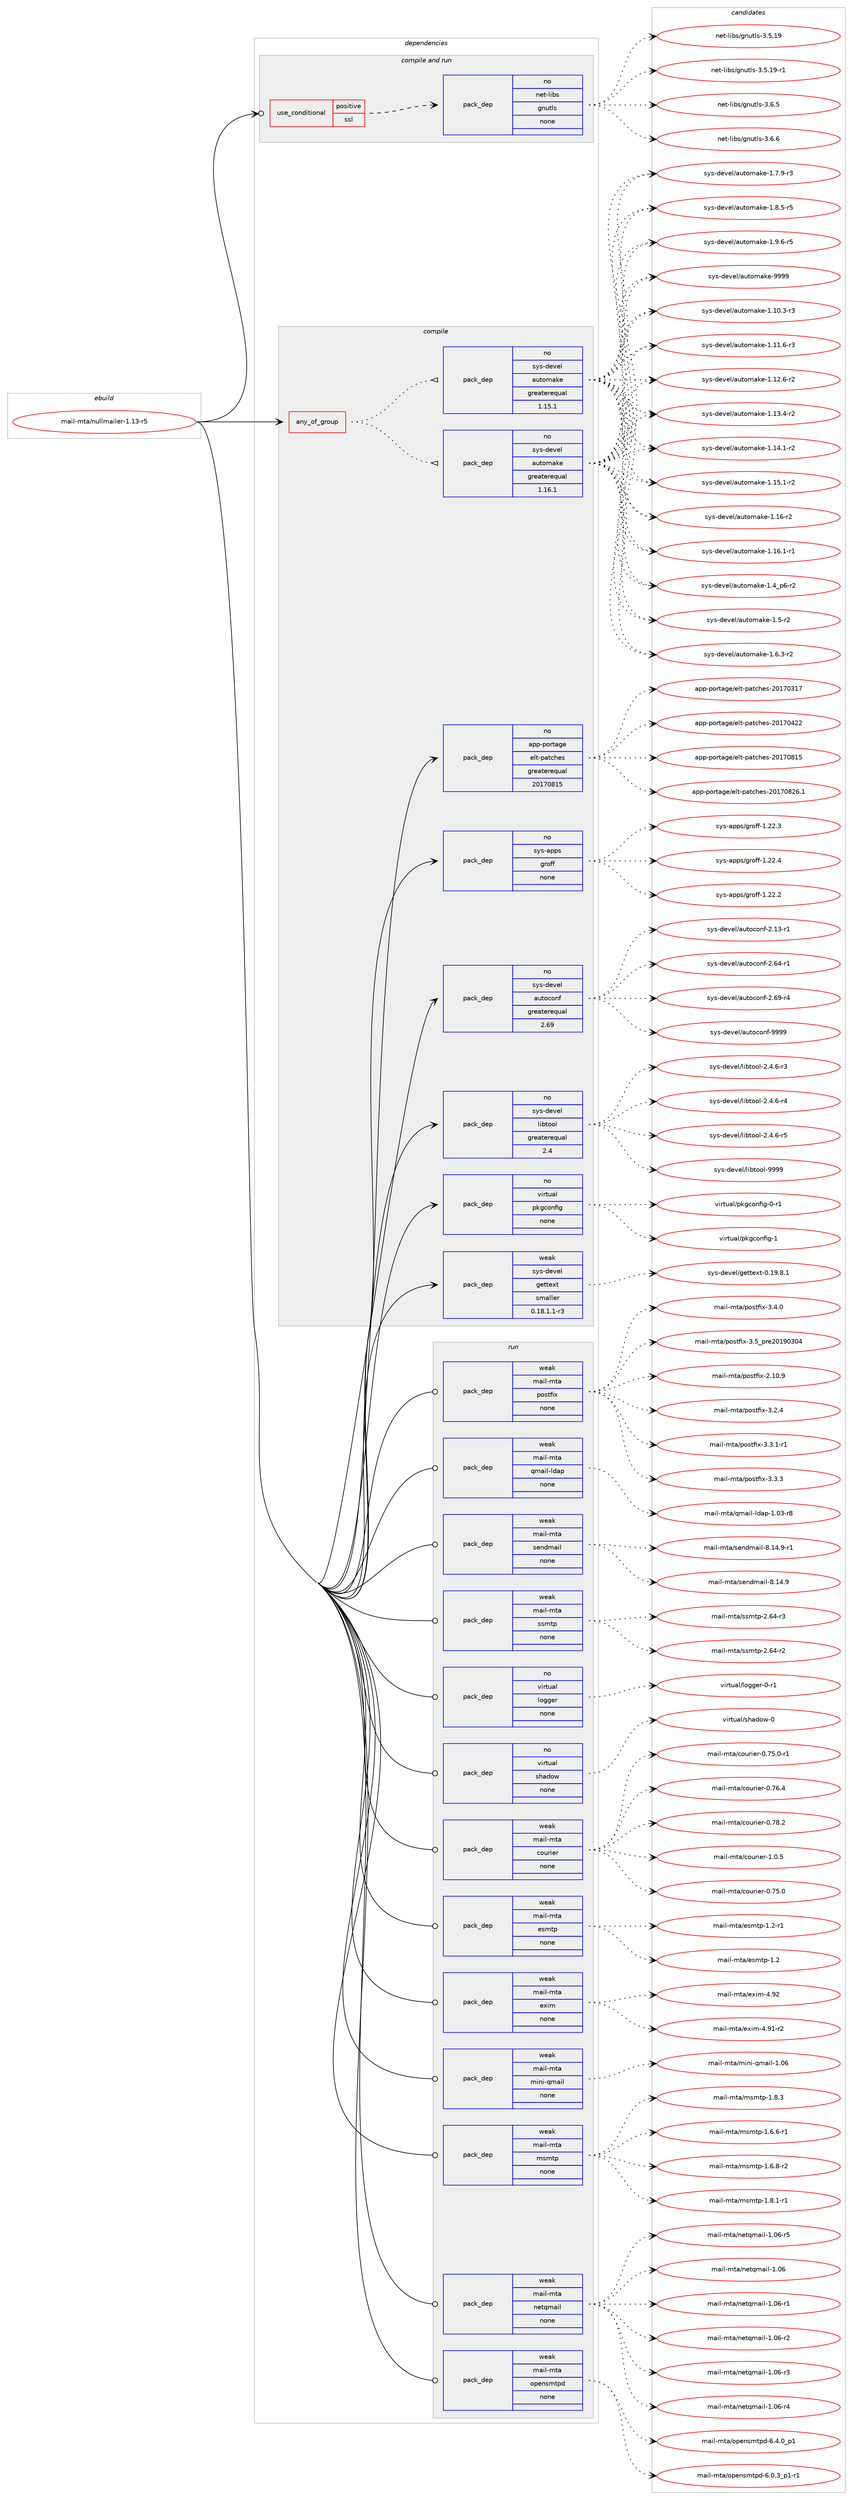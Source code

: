 digraph prolog {

# *************
# Graph options
# *************

newrank=true;
concentrate=true;
compound=true;
graph [rankdir=LR,fontname=Helvetica,fontsize=10,ranksep=1.5];#, ranksep=2.5, nodesep=0.2];
edge  [arrowhead=vee];
node  [fontname=Helvetica,fontsize=10];

# **********
# The ebuild
# **********

subgraph cluster_leftcol {
color=gray;
rank=same;
label=<<i>ebuild</i>>;
id [label="mail-mta/nullmailer-1.13-r5", color=red, width=4, href="../mail-mta/nullmailer-1.13-r5.svg"];
}

# ****************
# The dependencies
# ****************

subgraph cluster_midcol {
color=gray;
label=<<i>dependencies</i>>;
subgraph cluster_compile {
fillcolor="#eeeeee";
style=filled;
label=<<i>compile</i>>;
subgraph any24484 {
dependency1597188 [label=<<TABLE BORDER="0" CELLBORDER="1" CELLSPACING="0" CELLPADDING="4"><TR><TD CELLPADDING="10">any_of_group</TD></TR></TABLE>>, shape=none, color=red];subgraph pack1140744 {
dependency1597189 [label=<<TABLE BORDER="0" CELLBORDER="1" CELLSPACING="0" CELLPADDING="4" WIDTH="220"><TR><TD ROWSPAN="6" CELLPADDING="30">pack_dep</TD></TR><TR><TD WIDTH="110">no</TD></TR><TR><TD>sys-devel</TD></TR><TR><TD>automake</TD></TR><TR><TD>greaterequal</TD></TR><TR><TD>1.16.1</TD></TR></TABLE>>, shape=none, color=blue];
}
dependency1597188:e -> dependency1597189:w [weight=20,style="dotted",arrowhead="oinv"];
subgraph pack1140745 {
dependency1597190 [label=<<TABLE BORDER="0" CELLBORDER="1" CELLSPACING="0" CELLPADDING="4" WIDTH="220"><TR><TD ROWSPAN="6" CELLPADDING="30">pack_dep</TD></TR><TR><TD WIDTH="110">no</TD></TR><TR><TD>sys-devel</TD></TR><TR><TD>automake</TD></TR><TR><TD>greaterequal</TD></TR><TR><TD>1.15.1</TD></TR></TABLE>>, shape=none, color=blue];
}
dependency1597188:e -> dependency1597190:w [weight=20,style="dotted",arrowhead="oinv"];
}
id:e -> dependency1597188:w [weight=20,style="solid",arrowhead="vee"];
subgraph pack1140746 {
dependency1597191 [label=<<TABLE BORDER="0" CELLBORDER="1" CELLSPACING="0" CELLPADDING="4" WIDTH="220"><TR><TD ROWSPAN="6" CELLPADDING="30">pack_dep</TD></TR><TR><TD WIDTH="110">no</TD></TR><TR><TD>app-portage</TD></TR><TR><TD>elt-patches</TD></TR><TR><TD>greaterequal</TD></TR><TR><TD>20170815</TD></TR></TABLE>>, shape=none, color=blue];
}
id:e -> dependency1597191:w [weight=20,style="solid",arrowhead="vee"];
subgraph pack1140747 {
dependency1597192 [label=<<TABLE BORDER="0" CELLBORDER="1" CELLSPACING="0" CELLPADDING="4" WIDTH="220"><TR><TD ROWSPAN="6" CELLPADDING="30">pack_dep</TD></TR><TR><TD WIDTH="110">no</TD></TR><TR><TD>sys-apps</TD></TR><TR><TD>groff</TD></TR><TR><TD>none</TD></TR><TR><TD></TD></TR></TABLE>>, shape=none, color=blue];
}
id:e -> dependency1597192:w [weight=20,style="solid",arrowhead="vee"];
subgraph pack1140748 {
dependency1597193 [label=<<TABLE BORDER="0" CELLBORDER="1" CELLSPACING="0" CELLPADDING="4" WIDTH="220"><TR><TD ROWSPAN="6" CELLPADDING="30">pack_dep</TD></TR><TR><TD WIDTH="110">no</TD></TR><TR><TD>sys-devel</TD></TR><TR><TD>autoconf</TD></TR><TR><TD>greaterequal</TD></TR><TR><TD>2.69</TD></TR></TABLE>>, shape=none, color=blue];
}
id:e -> dependency1597193:w [weight=20,style="solid",arrowhead="vee"];
subgraph pack1140749 {
dependency1597194 [label=<<TABLE BORDER="0" CELLBORDER="1" CELLSPACING="0" CELLPADDING="4" WIDTH="220"><TR><TD ROWSPAN="6" CELLPADDING="30">pack_dep</TD></TR><TR><TD WIDTH="110">no</TD></TR><TR><TD>sys-devel</TD></TR><TR><TD>libtool</TD></TR><TR><TD>greaterequal</TD></TR><TR><TD>2.4</TD></TR></TABLE>>, shape=none, color=blue];
}
id:e -> dependency1597194:w [weight=20,style="solid",arrowhead="vee"];
subgraph pack1140750 {
dependency1597195 [label=<<TABLE BORDER="0" CELLBORDER="1" CELLSPACING="0" CELLPADDING="4" WIDTH="220"><TR><TD ROWSPAN="6" CELLPADDING="30">pack_dep</TD></TR><TR><TD WIDTH="110">no</TD></TR><TR><TD>virtual</TD></TR><TR><TD>pkgconfig</TD></TR><TR><TD>none</TD></TR><TR><TD></TD></TR></TABLE>>, shape=none, color=blue];
}
id:e -> dependency1597195:w [weight=20,style="solid",arrowhead="vee"];
subgraph pack1140751 {
dependency1597196 [label=<<TABLE BORDER="0" CELLBORDER="1" CELLSPACING="0" CELLPADDING="4" WIDTH="220"><TR><TD ROWSPAN="6" CELLPADDING="30">pack_dep</TD></TR><TR><TD WIDTH="110">weak</TD></TR><TR><TD>sys-devel</TD></TR><TR><TD>gettext</TD></TR><TR><TD>smaller</TD></TR><TR><TD>0.18.1.1-r3</TD></TR></TABLE>>, shape=none, color=blue];
}
id:e -> dependency1597196:w [weight=20,style="solid",arrowhead="vee"];
}
subgraph cluster_compileandrun {
fillcolor="#eeeeee";
style=filled;
label=<<i>compile and run</i>>;
subgraph cond431314 {
dependency1597197 [label=<<TABLE BORDER="0" CELLBORDER="1" CELLSPACING="0" CELLPADDING="4"><TR><TD ROWSPAN="3" CELLPADDING="10">use_conditional</TD></TR><TR><TD>positive</TD></TR><TR><TD>ssl</TD></TR></TABLE>>, shape=none, color=red];
subgraph pack1140752 {
dependency1597198 [label=<<TABLE BORDER="0" CELLBORDER="1" CELLSPACING="0" CELLPADDING="4" WIDTH="220"><TR><TD ROWSPAN="6" CELLPADDING="30">pack_dep</TD></TR><TR><TD WIDTH="110">no</TD></TR><TR><TD>net-libs</TD></TR><TR><TD>gnutls</TD></TR><TR><TD>none</TD></TR><TR><TD></TD></TR></TABLE>>, shape=none, color=blue];
}
dependency1597197:e -> dependency1597198:w [weight=20,style="dashed",arrowhead="vee"];
}
id:e -> dependency1597197:w [weight=20,style="solid",arrowhead="odotvee"];
}
subgraph cluster_run {
fillcolor="#eeeeee";
style=filled;
label=<<i>run</i>>;
subgraph pack1140753 {
dependency1597199 [label=<<TABLE BORDER="0" CELLBORDER="1" CELLSPACING="0" CELLPADDING="4" WIDTH="220"><TR><TD ROWSPAN="6" CELLPADDING="30">pack_dep</TD></TR><TR><TD WIDTH="110">no</TD></TR><TR><TD>virtual</TD></TR><TR><TD>logger</TD></TR><TR><TD>none</TD></TR><TR><TD></TD></TR></TABLE>>, shape=none, color=blue];
}
id:e -> dependency1597199:w [weight=20,style="solid",arrowhead="odot"];
subgraph pack1140754 {
dependency1597200 [label=<<TABLE BORDER="0" CELLBORDER="1" CELLSPACING="0" CELLPADDING="4" WIDTH="220"><TR><TD ROWSPAN="6" CELLPADDING="30">pack_dep</TD></TR><TR><TD WIDTH="110">no</TD></TR><TR><TD>virtual</TD></TR><TR><TD>shadow</TD></TR><TR><TD>none</TD></TR><TR><TD></TD></TR></TABLE>>, shape=none, color=blue];
}
id:e -> dependency1597200:w [weight=20,style="solid",arrowhead="odot"];
subgraph pack1140755 {
dependency1597201 [label=<<TABLE BORDER="0" CELLBORDER="1" CELLSPACING="0" CELLPADDING="4" WIDTH="220"><TR><TD ROWSPAN="6" CELLPADDING="30">pack_dep</TD></TR><TR><TD WIDTH="110">weak</TD></TR><TR><TD>mail-mta</TD></TR><TR><TD>courier</TD></TR><TR><TD>none</TD></TR><TR><TD></TD></TR></TABLE>>, shape=none, color=blue];
}
id:e -> dependency1597201:w [weight=20,style="solid",arrowhead="odot"];
subgraph pack1140756 {
dependency1597202 [label=<<TABLE BORDER="0" CELLBORDER="1" CELLSPACING="0" CELLPADDING="4" WIDTH="220"><TR><TD ROWSPAN="6" CELLPADDING="30">pack_dep</TD></TR><TR><TD WIDTH="110">weak</TD></TR><TR><TD>mail-mta</TD></TR><TR><TD>esmtp</TD></TR><TR><TD>none</TD></TR><TR><TD></TD></TR></TABLE>>, shape=none, color=blue];
}
id:e -> dependency1597202:w [weight=20,style="solid",arrowhead="odot"];
subgraph pack1140757 {
dependency1597203 [label=<<TABLE BORDER="0" CELLBORDER="1" CELLSPACING="0" CELLPADDING="4" WIDTH="220"><TR><TD ROWSPAN="6" CELLPADDING="30">pack_dep</TD></TR><TR><TD WIDTH="110">weak</TD></TR><TR><TD>mail-mta</TD></TR><TR><TD>exim</TD></TR><TR><TD>none</TD></TR><TR><TD></TD></TR></TABLE>>, shape=none, color=blue];
}
id:e -> dependency1597203:w [weight=20,style="solid",arrowhead="odot"];
subgraph pack1140758 {
dependency1597204 [label=<<TABLE BORDER="0" CELLBORDER="1" CELLSPACING="0" CELLPADDING="4" WIDTH="220"><TR><TD ROWSPAN="6" CELLPADDING="30">pack_dep</TD></TR><TR><TD WIDTH="110">weak</TD></TR><TR><TD>mail-mta</TD></TR><TR><TD>mini-qmail</TD></TR><TR><TD>none</TD></TR><TR><TD></TD></TR></TABLE>>, shape=none, color=blue];
}
id:e -> dependency1597204:w [weight=20,style="solid",arrowhead="odot"];
subgraph pack1140759 {
dependency1597205 [label=<<TABLE BORDER="0" CELLBORDER="1" CELLSPACING="0" CELLPADDING="4" WIDTH="220"><TR><TD ROWSPAN="6" CELLPADDING="30">pack_dep</TD></TR><TR><TD WIDTH="110">weak</TD></TR><TR><TD>mail-mta</TD></TR><TR><TD>msmtp</TD></TR><TR><TD>none</TD></TR><TR><TD></TD></TR></TABLE>>, shape=none, color=blue];
}
id:e -> dependency1597205:w [weight=20,style="solid",arrowhead="odot"];
subgraph pack1140760 {
dependency1597206 [label=<<TABLE BORDER="0" CELLBORDER="1" CELLSPACING="0" CELLPADDING="4" WIDTH="220"><TR><TD ROWSPAN="6" CELLPADDING="30">pack_dep</TD></TR><TR><TD WIDTH="110">weak</TD></TR><TR><TD>mail-mta</TD></TR><TR><TD>netqmail</TD></TR><TR><TD>none</TD></TR><TR><TD></TD></TR></TABLE>>, shape=none, color=blue];
}
id:e -> dependency1597206:w [weight=20,style="solid",arrowhead="odot"];
subgraph pack1140761 {
dependency1597207 [label=<<TABLE BORDER="0" CELLBORDER="1" CELLSPACING="0" CELLPADDING="4" WIDTH="220"><TR><TD ROWSPAN="6" CELLPADDING="30">pack_dep</TD></TR><TR><TD WIDTH="110">weak</TD></TR><TR><TD>mail-mta</TD></TR><TR><TD>opensmtpd</TD></TR><TR><TD>none</TD></TR><TR><TD></TD></TR></TABLE>>, shape=none, color=blue];
}
id:e -> dependency1597207:w [weight=20,style="solid",arrowhead="odot"];
subgraph pack1140762 {
dependency1597208 [label=<<TABLE BORDER="0" CELLBORDER="1" CELLSPACING="0" CELLPADDING="4" WIDTH="220"><TR><TD ROWSPAN="6" CELLPADDING="30">pack_dep</TD></TR><TR><TD WIDTH="110">weak</TD></TR><TR><TD>mail-mta</TD></TR><TR><TD>postfix</TD></TR><TR><TD>none</TD></TR><TR><TD></TD></TR></TABLE>>, shape=none, color=blue];
}
id:e -> dependency1597208:w [weight=20,style="solid",arrowhead="odot"];
subgraph pack1140763 {
dependency1597209 [label=<<TABLE BORDER="0" CELLBORDER="1" CELLSPACING="0" CELLPADDING="4" WIDTH="220"><TR><TD ROWSPAN="6" CELLPADDING="30">pack_dep</TD></TR><TR><TD WIDTH="110">weak</TD></TR><TR><TD>mail-mta</TD></TR><TR><TD>qmail-ldap</TD></TR><TR><TD>none</TD></TR><TR><TD></TD></TR></TABLE>>, shape=none, color=blue];
}
id:e -> dependency1597209:w [weight=20,style="solid",arrowhead="odot"];
subgraph pack1140764 {
dependency1597210 [label=<<TABLE BORDER="0" CELLBORDER="1" CELLSPACING="0" CELLPADDING="4" WIDTH="220"><TR><TD ROWSPAN="6" CELLPADDING="30">pack_dep</TD></TR><TR><TD WIDTH="110">weak</TD></TR><TR><TD>mail-mta</TD></TR><TR><TD>sendmail</TD></TR><TR><TD>none</TD></TR><TR><TD></TD></TR></TABLE>>, shape=none, color=blue];
}
id:e -> dependency1597210:w [weight=20,style="solid",arrowhead="odot"];
subgraph pack1140765 {
dependency1597211 [label=<<TABLE BORDER="0" CELLBORDER="1" CELLSPACING="0" CELLPADDING="4" WIDTH="220"><TR><TD ROWSPAN="6" CELLPADDING="30">pack_dep</TD></TR><TR><TD WIDTH="110">weak</TD></TR><TR><TD>mail-mta</TD></TR><TR><TD>ssmtp</TD></TR><TR><TD>none</TD></TR><TR><TD></TD></TR></TABLE>>, shape=none, color=blue];
}
id:e -> dependency1597211:w [weight=20,style="solid",arrowhead="odot"];
}
}

# **************
# The candidates
# **************

subgraph cluster_choices {
rank=same;
color=gray;
label=<<i>candidates</i>>;

subgraph choice1140744 {
color=black;
nodesep=1;
choice11512111545100101118101108479711711611110997107101454946494846514511451 [label="sys-devel/automake-1.10.3-r3", color=red, width=4,href="../sys-devel/automake-1.10.3-r3.svg"];
choice11512111545100101118101108479711711611110997107101454946494946544511451 [label="sys-devel/automake-1.11.6-r3", color=red, width=4,href="../sys-devel/automake-1.11.6-r3.svg"];
choice11512111545100101118101108479711711611110997107101454946495046544511450 [label="sys-devel/automake-1.12.6-r2", color=red, width=4,href="../sys-devel/automake-1.12.6-r2.svg"];
choice11512111545100101118101108479711711611110997107101454946495146524511450 [label="sys-devel/automake-1.13.4-r2", color=red, width=4,href="../sys-devel/automake-1.13.4-r2.svg"];
choice11512111545100101118101108479711711611110997107101454946495246494511450 [label="sys-devel/automake-1.14.1-r2", color=red, width=4,href="../sys-devel/automake-1.14.1-r2.svg"];
choice11512111545100101118101108479711711611110997107101454946495346494511450 [label="sys-devel/automake-1.15.1-r2", color=red, width=4,href="../sys-devel/automake-1.15.1-r2.svg"];
choice1151211154510010111810110847971171161111099710710145494649544511450 [label="sys-devel/automake-1.16-r2", color=red, width=4,href="../sys-devel/automake-1.16-r2.svg"];
choice11512111545100101118101108479711711611110997107101454946495446494511449 [label="sys-devel/automake-1.16.1-r1", color=red, width=4,href="../sys-devel/automake-1.16.1-r1.svg"];
choice115121115451001011181011084797117116111109971071014549465295112544511450 [label="sys-devel/automake-1.4_p6-r2", color=red, width=4,href="../sys-devel/automake-1.4_p6-r2.svg"];
choice11512111545100101118101108479711711611110997107101454946534511450 [label="sys-devel/automake-1.5-r2", color=red, width=4,href="../sys-devel/automake-1.5-r2.svg"];
choice115121115451001011181011084797117116111109971071014549465446514511450 [label="sys-devel/automake-1.6.3-r2", color=red, width=4,href="../sys-devel/automake-1.6.3-r2.svg"];
choice115121115451001011181011084797117116111109971071014549465546574511451 [label="sys-devel/automake-1.7.9-r3", color=red, width=4,href="../sys-devel/automake-1.7.9-r3.svg"];
choice115121115451001011181011084797117116111109971071014549465646534511453 [label="sys-devel/automake-1.8.5-r5", color=red, width=4,href="../sys-devel/automake-1.8.5-r5.svg"];
choice115121115451001011181011084797117116111109971071014549465746544511453 [label="sys-devel/automake-1.9.6-r5", color=red, width=4,href="../sys-devel/automake-1.9.6-r5.svg"];
choice115121115451001011181011084797117116111109971071014557575757 [label="sys-devel/automake-9999", color=red, width=4,href="../sys-devel/automake-9999.svg"];
dependency1597189:e -> choice11512111545100101118101108479711711611110997107101454946494846514511451:w [style=dotted,weight="100"];
dependency1597189:e -> choice11512111545100101118101108479711711611110997107101454946494946544511451:w [style=dotted,weight="100"];
dependency1597189:e -> choice11512111545100101118101108479711711611110997107101454946495046544511450:w [style=dotted,weight="100"];
dependency1597189:e -> choice11512111545100101118101108479711711611110997107101454946495146524511450:w [style=dotted,weight="100"];
dependency1597189:e -> choice11512111545100101118101108479711711611110997107101454946495246494511450:w [style=dotted,weight="100"];
dependency1597189:e -> choice11512111545100101118101108479711711611110997107101454946495346494511450:w [style=dotted,weight="100"];
dependency1597189:e -> choice1151211154510010111810110847971171161111099710710145494649544511450:w [style=dotted,weight="100"];
dependency1597189:e -> choice11512111545100101118101108479711711611110997107101454946495446494511449:w [style=dotted,weight="100"];
dependency1597189:e -> choice115121115451001011181011084797117116111109971071014549465295112544511450:w [style=dotted,weight="100"];
dependency1597189:e -> choice11512111545100101118101108479711711611110997107101454946534511450:w [style=dotted,weight="100"];
dependency1597189:e -> choice115121115451001011181011084797117116111109971071014549465446514511450:w [style=dotted,weight="100"];
dependency1597189:e -> choice115121115451001011181011084797117116111109971071014549465546574511451:w [style=dotted,weight="100"];
dependency1597189:e -> choice115121115451001011181011084797117116111109971071014549465646534511453:w [style=dotted,weight="100"];
dependency1597189:e -> choice115121115451001011181011084797117116111109971071014549465746544511453:w [style=dotted,weight="100"];
dependency1597189:e -> choice115121115451001011181011084797117116111109971071014557575757:w [style=dotted,weight="100"];
}
subgraph choice1140745 {
color=black;
nodesep=1;
choice11512111545100101118101108479711711611110997107101454946494846514511451 [label="sys-devel/automake-1.10.3-r3", color=red, width=4,href="../sys-devel/automake-1.10.3-r3.svg"];
choice11512111545100101118101108479711711611110997107101454946494946544511451 [label="sys-devel/automake-1.11.6-r3", color=red, width=4,href="../sys-devel/automake-1.11.6-r3.svg"];
choice11512111545100101118101108479711711611110997107101454946495046544511450 [label="sys-devel/automake-1.12.6-r2", color=red, width=4,href="../sys-devel/automake-1.12.6-r2.svg"];
choice11512111545100101118101108479711711611110997107101454946495146524511450 [label="sys-devel/automake-1.13.4-r2", color=red, width=4,href="../sys-devel/automake-1.13.4-r2.svg"];
choice11512111545100101118101108479711711611110997107101454946495246494511450 [label="sys-devel/automake-1.14.1-r2", color=red, width=4,href="../sys-devel/automake-1.14.1-r2.svg"];
choice11512111545100101118101108479711711611110997107101454946495346494511450 [label="sys-devel/automake-1.15.1-r2", color=red, width=4,href="../sys-devel/automake-1.15.1-r2.svg"];
choice1151211154510010111810110847971171161111099710710145494649544511450 [label="sys-devel/automake-1.16-r2", color=red, width=4,href="../sys-devel/automake-1.16-r2.svg"];
choice11512111545100101118101108479711711611110997107101454946495446494511449 [label="sys-devel/automake-1.16.1-r1", color=red, width=4,href="../sys-devel/automake-1.16.1-r1.svg"];
choice115121115451001011181011084797117116111109971071014549465295112544511450 [label="sys-devel/automake-1.4_p6-r2", color=red, width=4,href="../sys-devel/automake-1.4_p6-r2.svg"];
choice11512111545100101118101108479711711611110997107101454946534511450 [label="sys-devel/automake-1.5-r2", color=red, width=4,href="../sys-devel/automake-1.5-r2.svg"];
choice115121115451001011181011084797117116111109971071014549465446514511450 [label="sys-devel/automake-1.6.3-r2", color=red, width=4,href="../sys-devel/automake-1.6.3-r2.svg"];
choice115121115451001011181011084797117116111109971071014549465546574511451 [label="sys-devel/automake-1.7.9-r3", color=red, width=4,href="../sys-devel/automake-1.7.9-r3.svg"];
choice115121115451001011181011084797117116111109971071014549465646534511453 [label="sys-devel/automake-1.8.5-r5", color=red, width=4,href="../sys-devel/automake-1.8.5-r5.svg"];
choice115121115451001011181011084797117116111109971071014549465746544511453 [label="sys-devel/automake-1.9.6-r5", color=red, width=4,href="../sys-devel/automake-1.9.6-r5.svg"];
choice115121115451001011181011084797117116111109971071014557575757 [label="sys-devel/automake-9999", color=red, width=4,href="../sys-devel/automake-9999.svg"];
dependency1597190:e -> choice11512111545100101118101108479711711611110997107101454946494846514511451:w [style=dotted,weight="100"];
dependency1597190:e -> choice11512111545100101118101108479711711611110997107101454946494946544511451:w [style=dotted,weight="100"];
dependency1597190:e -> choice11512111545100101118101108479711711611110997107101454946495046544511450:w [style=dotted,weight="100"];
dependency1597190:e -> choice11512111545100101118101108479711711611110997107101454946495146524511450:w [style=dotted,weight="100"];
dependency1597190:e -> choice11512111545100101118101108479711711611110997107101454946495246494511450:w [style=dotted,weight="100"];
dependency1597190:e -> choice11512111545100101118101108479711711611110997107101454946495346494511450:w [style=dotted,weight="100"];
dependency1597190:e -> choice1151211154510010111810110847971171161111099710710145494649544511450:w [style=dotted,weight="100"];
dependency1597190:e -> choice11512111545100101118101108479711711611110997107101454946495446494511449:w [style=dotted,weight="100"];
dependency1597190:e -> choice115121115451001011181011084797117116111109971071014549465295112544511450:w [style=dotted,weight="100"];
dependency1597190:e -> choice11512111545100101118101108479711711611110997107101454946534511450:w [style=dotted,weight="100"];
dependency1597190:e -> choice115121115451001011181011084797117116111109971071014549465446514511450:w [style=dotted,weight="100"];
dependency1597190:e -> choice115121115451001011181011084797117116111109971071014549465546574511451:w [style=dotted,weight="100"];
dependency1597190:e -> choice115121115451001011181011084797117116111109971071014549465646534511453:w [style=dotted,weight="100"];
dependency1597190:e -> choice115121115451001011181011084797117116111109971071014549465746544511453:w [style=dotted,weight="100"];
dependency1597190:e -> choice115121115451001011181011084797117116111109971071014557575757:w [style=dotted,weight="100"];
}
subgraph choice1140746 {
color=black;
nodesep=1;
choice97112112451121111141169710310147101108116451129711699104101115455048495548514955 [label="app-portage/elt-patches-20170317", color=red, width=4,href="../app-portage/elt-patches-20170317.svg"];
choice97112112451121111141169710310147101108116451129711699104101115455048495548525050 [label="app-portage/elt-patches-20170422", color=red, width=4,href="../app-portage/elt-patches-20170422.svg"];
choice97112112451121111141169710310147101108116451129711699104101115455048495548564953 [label="app-portage/elt-patches-20170815", color=red, width=4,href="../app-portage/elt-patches-20170815.svg"];
choice971121124511211111411697103101471011081164511297116991041011154550484955485650544649 [label="app-portage/elt-patches-20170826.1", color=red, width=4,href="../app-portage/elt-patches-20170826.1.svg"];
dependency1597191:e -> choice97112112451121111141169710310147101108116451129711699104101115455048495548514955:w [style=dotted,weight="100"];
dependency1597191:e -> choice97112112451121111141169710310147101108116451129711699104101115455048495548525050:w [style=dotted,weight="100"];
dependency1597191:e -> choice97112112451121111141169710310147101108116451129711699104101115455048495548564953:w [style=dotted,weight="100"];
dependency1597191:e -> choice971121124511211111411697103101471011081164511297116991041011154550484955485650544649:w [style=dotted,weight="100"];
}
subgraph choice1140747 {
color=black;
nodesep=1;
choice11512111545971121121154710311411110210245494650504650 [label="sys-apps/groff-1.22.2", color=red, width=4,href="../sys-apps/groff-1.22.2.svg"];
choice11512111545971121121154710311411110210245494650504651 [label="sys-apps/groff-1.22.3", color=red, width=4,href="../sys-apps/groff-1.22.3.svg"];
choice11512111545971121121154710311411110210245494650504652 [label="sys-apps/groff-1.22.4", color=red, width=4,href="../sys-apps/groff-1.22.4.svg"];
dependency1597192:e -> choice11512111545971121121154710311411110210245494650504650:w [style=dotted,weight="100"];
dependency1597192:e -> choice11512111545971121121154710311411110210245494650504651:w [style=dotted,weight="100"];
dependency1597192:e -> choice11512111545971121121154710311411110210245494650504652:w [style=dotted,weight="100"];
}
subgraph choice1140748 {
color=black;
nodesep=1;
choice1151211154510010111810110847971171161119911111010245504649514511449 [label="sys-devel/autoconf-2.13-r1", color=red, width=4,href="../sys-devel/autoconf-2.13-r1.svg"];
choice1151211154510010111810110847971171161119911111010245504654524511449 [label="sys-devel/autoconf-2.64-r1", color=red, width=4,href="../sys-devel/autoconf-2.64-r1.svg"];
choice1151211154510010111810110847971171161119911111010245504654574511452 [label="sys-devel/autoconf-2.69-r4", color=red, width=4,href="../sys-devel/autoconf-2.69-r4.svg"];
choice115121115451001011181011084797117116111991111101024557575757 [label="sys-devel/autoconf-9999", color=red, width=4,href="../sys-devel/autoconf-9999.svg"];
dependency1597193:e -> choice1151211154510010111810110847971171161119911111010245504649514511449:w [style=dotted,weight="100"];
dependency1597193:e -> choice1151211154510010111810110847971171161119911111010245504654524511449:w [style=dotted,weight="100"];
dependency1597193:e -> choice1151211154510010111810110847971171161119911111010245504654574511452:w [style=dotted,weight="100"];
dependency1597193:e -> choice115121115451001011181011084797117116111991111101024557575757:w [style=dotted,weight="100"];
}
subgraph choice1140749 {
color=black;
nodesep=1;
choice1151211154510010111810110847108105981161111111084550465246544511451 [label="sys-devel/libtool-2.4.6-r3", color=red, width=4,href="../sys-devel/libtool-2.4.6-r3.svg"];
choice1151211154510010111810110847108105981161111111084550465246544511452 [label="sys-devel/libtool-2.4.6-r4", color=red, width=4,href="../sys-devel/libtool-2.4.6-r4.svg"];
choice1151211154510010111810110847108105981161111111084550465246544511453 [label="sys-devel/libtool-2.4.6-r5", color=red, width=4,href="../sys-devel/libtool-2.4.6-r5.svg"];
choice1151211154510010111810110847108105981161111111084557575757 [label="sys-devel/libtool-9999", color=red, width=4,href="../sys-devel/libtool-9999.svg"];
dependency1597194:e -> choice1151211154510010111810110847108105981161111111084550465246544511451:w [style=dotted,weight="100"];
dependency1597194:e -> choice1151211154510010111810110847108105981161111111084550465246544511452:w [style=dotted,weight="100"];
dependency1597194:e -> choice1151211154510010111810110847108105981161111111084550465246544511453:w [style=dotted,weight="100"];
dependency1597194:e -> choice1151211154510010111810110847108105981161111111084557575757:w [style=dotted,weight="100"];
}
subgraph choice1140750 {
color=black;
nodesep=1;
choice11810511411611797108471121071039911111010210510345484511449 [label="virtual/pkgconfig-0-r1", color=red, width=4,href="../virtual/pkgconfig-0-r1.svg"];
choice1181051141161179710847112107103991111101021051034549 [label="virtual/pkgconfig-1", color=red, width=4,href="../virtual/pkgconfig-1.svg"];
dependency1597195:e -> choice11810511411611797108471121071039911111010210510345484511449:w [style=dotted,weight="100"];
dependency1597195:e -> choice1181051141161179710847112107103991111101021051034549:w [style=dotted,weight="100"];
}
subgraph choice1140751 {
color=black;
nodesep=1;
choice1151211154510010111810110847103101116116101120116454846495746564649 [label="sys-devel/gettext-0.19.8.1", color=red, width=4,href="../sys-devel/gettext-0.19.8.1.svg"];
dependency1597196:e -> choice1151211154510010111810110847103101116116101120116454846495746564649:w [style=dotted,weight="100"];
}
subgraph choice1140752 {
color=black;
nodesep=1;
choice11010111645108105981154710311011711610811545514653464957 [label="net-libs/gnutls-3.5.19", color=red, width=4,href="../net-libs/gnutls-3.5.19.svg"];
choice110101116451081059811547103110117116108115455146534649574511449 [label="net-libs/gnutls-3.5.19-r1", color=red, width=4,href="../net-libs/gnutls-3.5.19-r1.svg"];
choice110101116451081059811547103110117116108115455146544653 [label="net-libs/gnutls-3.6.5", color=red, width=4,href="../net-libs/gnutls-3.6.5.svg"];
choice110101116451081059811547103110117116108115455146544654 [label="net-libs/gnutls-3.6.6", color=red, width=4,href="../net-libs/gnutls-3.6.6.svg"];
dependency1597198:e -> choice11010111645108105981154710311011711610811545514653464957:w [style=dotted,weight="100"];
dependency1597198:e -> choice110101116451081059811547103110117116108115455146534649574511449:w [style=dotted,weight="100"];
dependency1597198:e -> choice110101116451081059811547103110117116108115455146544653:w [style=dotted,weight="100"];
dependency1597198:e -> choice110101116451081059811547103110117116108115455146544654:w [style=dotted,weight="100"];
}
subgraph choice1140753 {
color=black;
nodesep=1;
choice118105114116117971084710811110310310111445484511449 [label="virtual/logger-0-r1", color=red, width=4,href="../virtual/logger-0-r1.svg"];
dependency1597199:e -> choice118105114116117971084710811110310310111445484511449:w [style=dotted,weight="100"];
}
subgraph choice1140754 {
color=black;
nodesep=1;
choice1181051141161179710847115104971001111194548 [label="virtual/shadow-0", color=red, width=4,href="../virtual/shadow-0.svg"];
dependency1597200:e -> choice1181051141161179710847115104971001111194548:w [style=dotted,weight="100"];
}
subgraph choice1140755 {
color=black;
nodesep=1;
choice109971051084510911697479911111711410510111445484655534648 [label="mail-mta/courier-0.75.0", color=red, width=4,href="../mail-mta/courier-0.75.0.svg"];
choice1099710510845109116974799111117114105101114454846555346484511449 [label="mail-mta/courier-0.75.0-r1", color=red, width=4,href="../mail-mta/courier-0.75.0-r1.svg"];
choice109971051084510911697479911111711410510111445484655544652 [label="mail-mta/courier-0.76.4", color=red, width=4,href="../mail-mta/courier-0.76.4.svg"];
choice109971051084510911697479911111711410510111445484655564650 [label="mail-mta/courier-0.78.2", color=red, width=4,href="../mail-mta/courier-0.78.2.svg"];
choice1099710510845109116974799111117114105101114454946484653 [label="mail-mta/courier-1.0.5", color=red, width=4,href="../mail-mta/courier-1.0.5.svg"];
dependency1597201:e -> choice109971051084510911697479911111711410510111445484655534648:w [style=dotted,weight="100"];
dependency1597201:e -> choice1099710510845109116974799111117114105101114454846555346484511449:w [style=dotted,weight="100"];
dependency1597201:e -> choice109971051084510911697479911111711410510111445484655544652:w [style=dotted,weight="100"];
dependency1597201:e -> choice109971051084510911697479911111711410510111445484655564650:w [style=dotted,weight="100"];
dependency1597201:e -> choice1099710510845109116974799111117114105101114454946484653:w [style=dotted,weight="100"];
}
subgraph choice1140756 {
color=black;
nodesep=1;
choice1099710510845109116974710111510911611245494650 [label="mail-mta/esmtp-1.2", color=red, width=4,href="../mail-mta/esmtp-1.2.svg"];
choice10997105108451091169747101115109116112454946504511449 [label="mail-mta/esmtp-1.2-r1", color=red, width=4,href="../mail-mta/esmtp-1.2-r1.svg"];
dependency1597202:e -> choice1099710510845109116974710111510911611245494650:w [style=dotted,weight="100"];
dependency1597202:e -> choice10997105108451091169747101115109116112454946504511449:w [style=dotted,weight="100"];
}
subgraph choice1140757 {
color=black;
nodesep=1;
choice1099710510845109116974710112010510945524657494511450 [label="mail-mta/exim-4.91-r2", color=red, width=4,href="../mail-mta/exim-4.91-r2.svg"];
choice109971051084510911697471011201051094552465750 [label="mail-mta/exim-4.92", color=red, width=4,href="../mail-mta/exim-4.92.svg"];
dependency1597203:e -> choice1099710510845109116974710112010510945524657494511450:w [style=dotted,weight="100"];
dependency1597203:e -> choice109971051084510911697471011201051094552465750:w [style=dotted,weight="100"];
}
subgraph choice1140758 {
color=black;
nodesep=1;
choice1099710510845109116974710910511010545113109971051084549464854 [label="mail-mta/mini-qmail-1.06", color=red, width=4,href="../mail-mta/mini-qmail-1.06.svg"];
dependency1597204:e -> choice1099710510845109116974710910511010545113109971051084549464854:w [style=dotted,weight="100"];
}
subgraph choice1140759 {
color=black;
nodesep=1;
choice109971051084510911697471091151091161124549465446544511449 [label="mail-mta/msmtp-1.6.6-r1", color=red, width=4,href="../mail-mta/msmtp-1.6.6-r1.svg"];
choice109971051084510911697471091151091161124549465446564511450 [label="mail-mta/msmtp-1.6.8-r2", color=red, width=4,href="../mail-mta/msmtp-1.6.8-r2.svg"];
choice109971051084510911697471091151091161124549465646494511449 [label="mail-mta/msmtp-1.8.1-r1", color=red, width=4,href="../mail-mta/msmtp-1.8.1-r1.svg"];
choice10997105108451091169747109115109116112454946564651 [label="mail-mta/msmtp-1.8.3", color=red, width=4,href="../mail-mta/msmtp-1.8.3.svg"];
dependency1597205:e -> choice109971051084510911697471091151091161124549465446544511449:w [style=dotted,weight="100"];
dependency1597205:e -> choice109971051084510911697471091151091161124549465446564511450:w [style=dotted,weight="100"];
dependency1597205:e -> choice109971051084510911697471091151091161124549465646494511449:w [style=dotted,weight="100"];
dependency1597205:e -> choice10997105108451091169747109115109116112454946564651:w [style=dotted,weight="100"];
}
subgraph choice1140760 {
color=black;
nodesep=1;
choice10997105108451091169747110101116113109971051084549464854 [label="mail-mta/netqmail-1.06", color=red, width=4,href="../mail-mta/netqmail-1.06.svg"];
choice109971051084510911697471101011161131099710510845494648544511449 [label="mail-mta/netqmail-1.06-r1", color=red, width=4,href="../mail-mta/netqmail-1.06-r1.svg"];
choice109971051084510911697471101011161131099710510845494648544511450 [label="mail-mta/netqmail-1.06-r2", color=red, width=4,href="../mail-mta/netqmail-1.06-r2.svg"];
choice109971051084510911697471101011161131099710510845494648544511451 [label="mail-mta/netqmail-1.06-r3", color=red, width=4,href="../mail-mta/netqmail-1.06-r3.svg"];
choice109971051084510911697471101011161131099710510845494648544511452 [label="mail-mta/netqmail-1.06-r4", color=red, width=4,href="../mail-mta/netqmail-1.06-r4.svg"];
choice109971051084510911697471101011161131099710510845494648544511453 [label="mail-mta/netqmail-1.06-r5", color=red, width=4,href="../mail-mta/netqmail-1.06-r5.svg"];
dependency1597206:e -> choice10997105108451091169747110101116113109971051084549464854:w [style=dotted,weight="100"];
dependency1597206:e -> choice109971051084510911697471101011161131099710510845494648544511449:w [style=dotted,weight="100"];
dependency1597206:e -> choice109971051084510911697471101011161131099710510845494648544511450:w [style=dotted,weight="100"];
dependency1597206:e -> choice109971051084510911697471101011161131099710510845494648544511451:w [style=dotted,weight="100"];
dependency1597206:e -> choice109971051084510911697471101011161131099710510845494648544511452:w [style=dotted,weight="100"];
dependency1597206:e -> choice109971051084510911697471101011161131099710510845494648544511453:w [style=dotted,weight="100"];
}
subgraph choice1140761 {
color=black;
nodesep=1;
choice1099710510845109116974711111210111011510911611210045544648465195112494511449 [label="mail-mta/opensmtpd-6.0.3_p1-r1", color=red, width=4,href="../mail-mta/opensmtpd-6.0.3_p1-r1.svg"];
choice109971051084510911697471111121011101151091161121004554465246489511249 [label="mail-mta/opensmtpd-6.4.0_p1", color=red, width=4,href="../mail-mta/opensmtpd-6.4.0_p1.svg"];
dependency1597207:e -> choice1099710510845109116974711111210111011510911611210045544648465195112494511449:w [style=dotted,weight="100"];
dependency1597207:e -> choice109971051084510911697471111121011101151091161121004554465246489511249:w [style=dotted,weight="100"];
}
subgraph choice1140762 {
color=black;
nodesep=1;
choice1099710510845109116974711211111511610210512045504649484657 [label="mail-mta/postfix-2.10.9", color=red, width=4,href="../mail-mta/postfix-2.10.9.svg"];
choice10997105108451091169747112111115116102105120455146504652 [label="mail-mta/postfix-3.2.4", color=red, width=4,href="../mail-mta/postfix-3.2.4.svg"];
choice109971051084510911697471121111151161021051204551465146494511449 [label="mail-mta/postfix-3.3.1-r1", color=red, width=4,href="../mail-mta/postfix-3.3.1-r1.svg"];
choice10997105108451091169747112111115116102105120455146514651 [label="mail-mta/postfix-3.3.3", color=red, width=4,href="../mail-mta/postfix-3.3.3.svg"];
choice10997105108451091169747112111115116102105120455146524648 [label="mail-mta/postfix-3.4.0", color=red, width=4,href="../mail-mta/postfix-3.4.0.svg"];
choice1099710510845109116974711211111511610210512045514653951121141015048495748514852 [label="mail-mta/postfix-3.5_pre20190304", color=red, width=4,href="../mail-mta/postfix-3.5_pre20190304.svg"];
dependency1597208:e -> choice1099710510845109116974711211111511610210512045504649484657:w [style=dotted,weight="100"];
dependency1597208:e -> choice10997105108451091169747112111115116102105120455146504652:w [style=dotted,weight="100"];
dependency1597208:e -> choice109971051084510911697471121111151161021051204551465146494511449:w [style=dotted,weight="100"];
dependency1597208:e -> choice10997105108451091169747112111115116102105120455146514651:w [style=dotted,weight="100"];
dependency1597208:e -> choice10997105108451091169747112111115116102105120455146524648:w [style=dotted,weight="100"];
dependency1597208:e -> choice1099710510845109116974711211111511610210512045514653951121141015048495748514852:w [style=dotted,weight="100"];
}
subgraph choice1140763 {
color=black;
nodesep=1;
choice1099710510845109116974711310997105108451081009711245494648514511456 [label="mail-mta/qmail-ldap-1.03-r8", color=red, width=4,href="../mail-mta/qmail-ldap-1.03-r8.svg"];
dependency1597209:e -> choice1099710510845109116974711310997105108451081009711245494648514511456:w [style=dotted,weight="100"];
}
subgraph choice1140764 {
color=black;
nodesep=1;
choice109971051084510911697471151011101001099710510845564649524657 [label="mail-mta/sendmail-8.14.9", color=red, width=4,href="../mail-mta/sendmail-8.14.9.svg"];
choice1099710510845109116974711510111010010997105108455646495246574511449 [label="mail-mta/sendmail-8.14.9-r1", color=red, width=4,href="../mail-mta/sendmail-8.14.9-r1.svg"];
dependency1597210:e -> choice109971051084510911697471151011101001099710510845564649524657:w [style=dotted,weight="100"];
dependency1597210:e -> choice1099710510845109116974711510111010010997105108455646495246574511449:w [style=dotted,weight="100"];
}
subgraph choice1140765 {
color=black;
nodesep=1;
choice1099710510845109116974711511510911611245504654524511450 [label="mail-mta/ssmtp-2.64-r2", color=red, width=4,href="../mail-mta/ssmtp-2.64-r2.svg"];
choice1099710510845109116974711511510911611245504654524511451 [label="mail-mta/ssmtp-2.64-r3", color=red, width=4,href="../mail-mta/ssmtp-2.64-r3.svg"];
dependency1597211:e -> choice1099710510845109116974711511510911611245504654524511450:w [style=dotted,weight="100"];
dependency1597211:e -> choice1099710510845109116974711511510911611245504654524511451:w [style=dotted,weight="100"];
}
}

}

